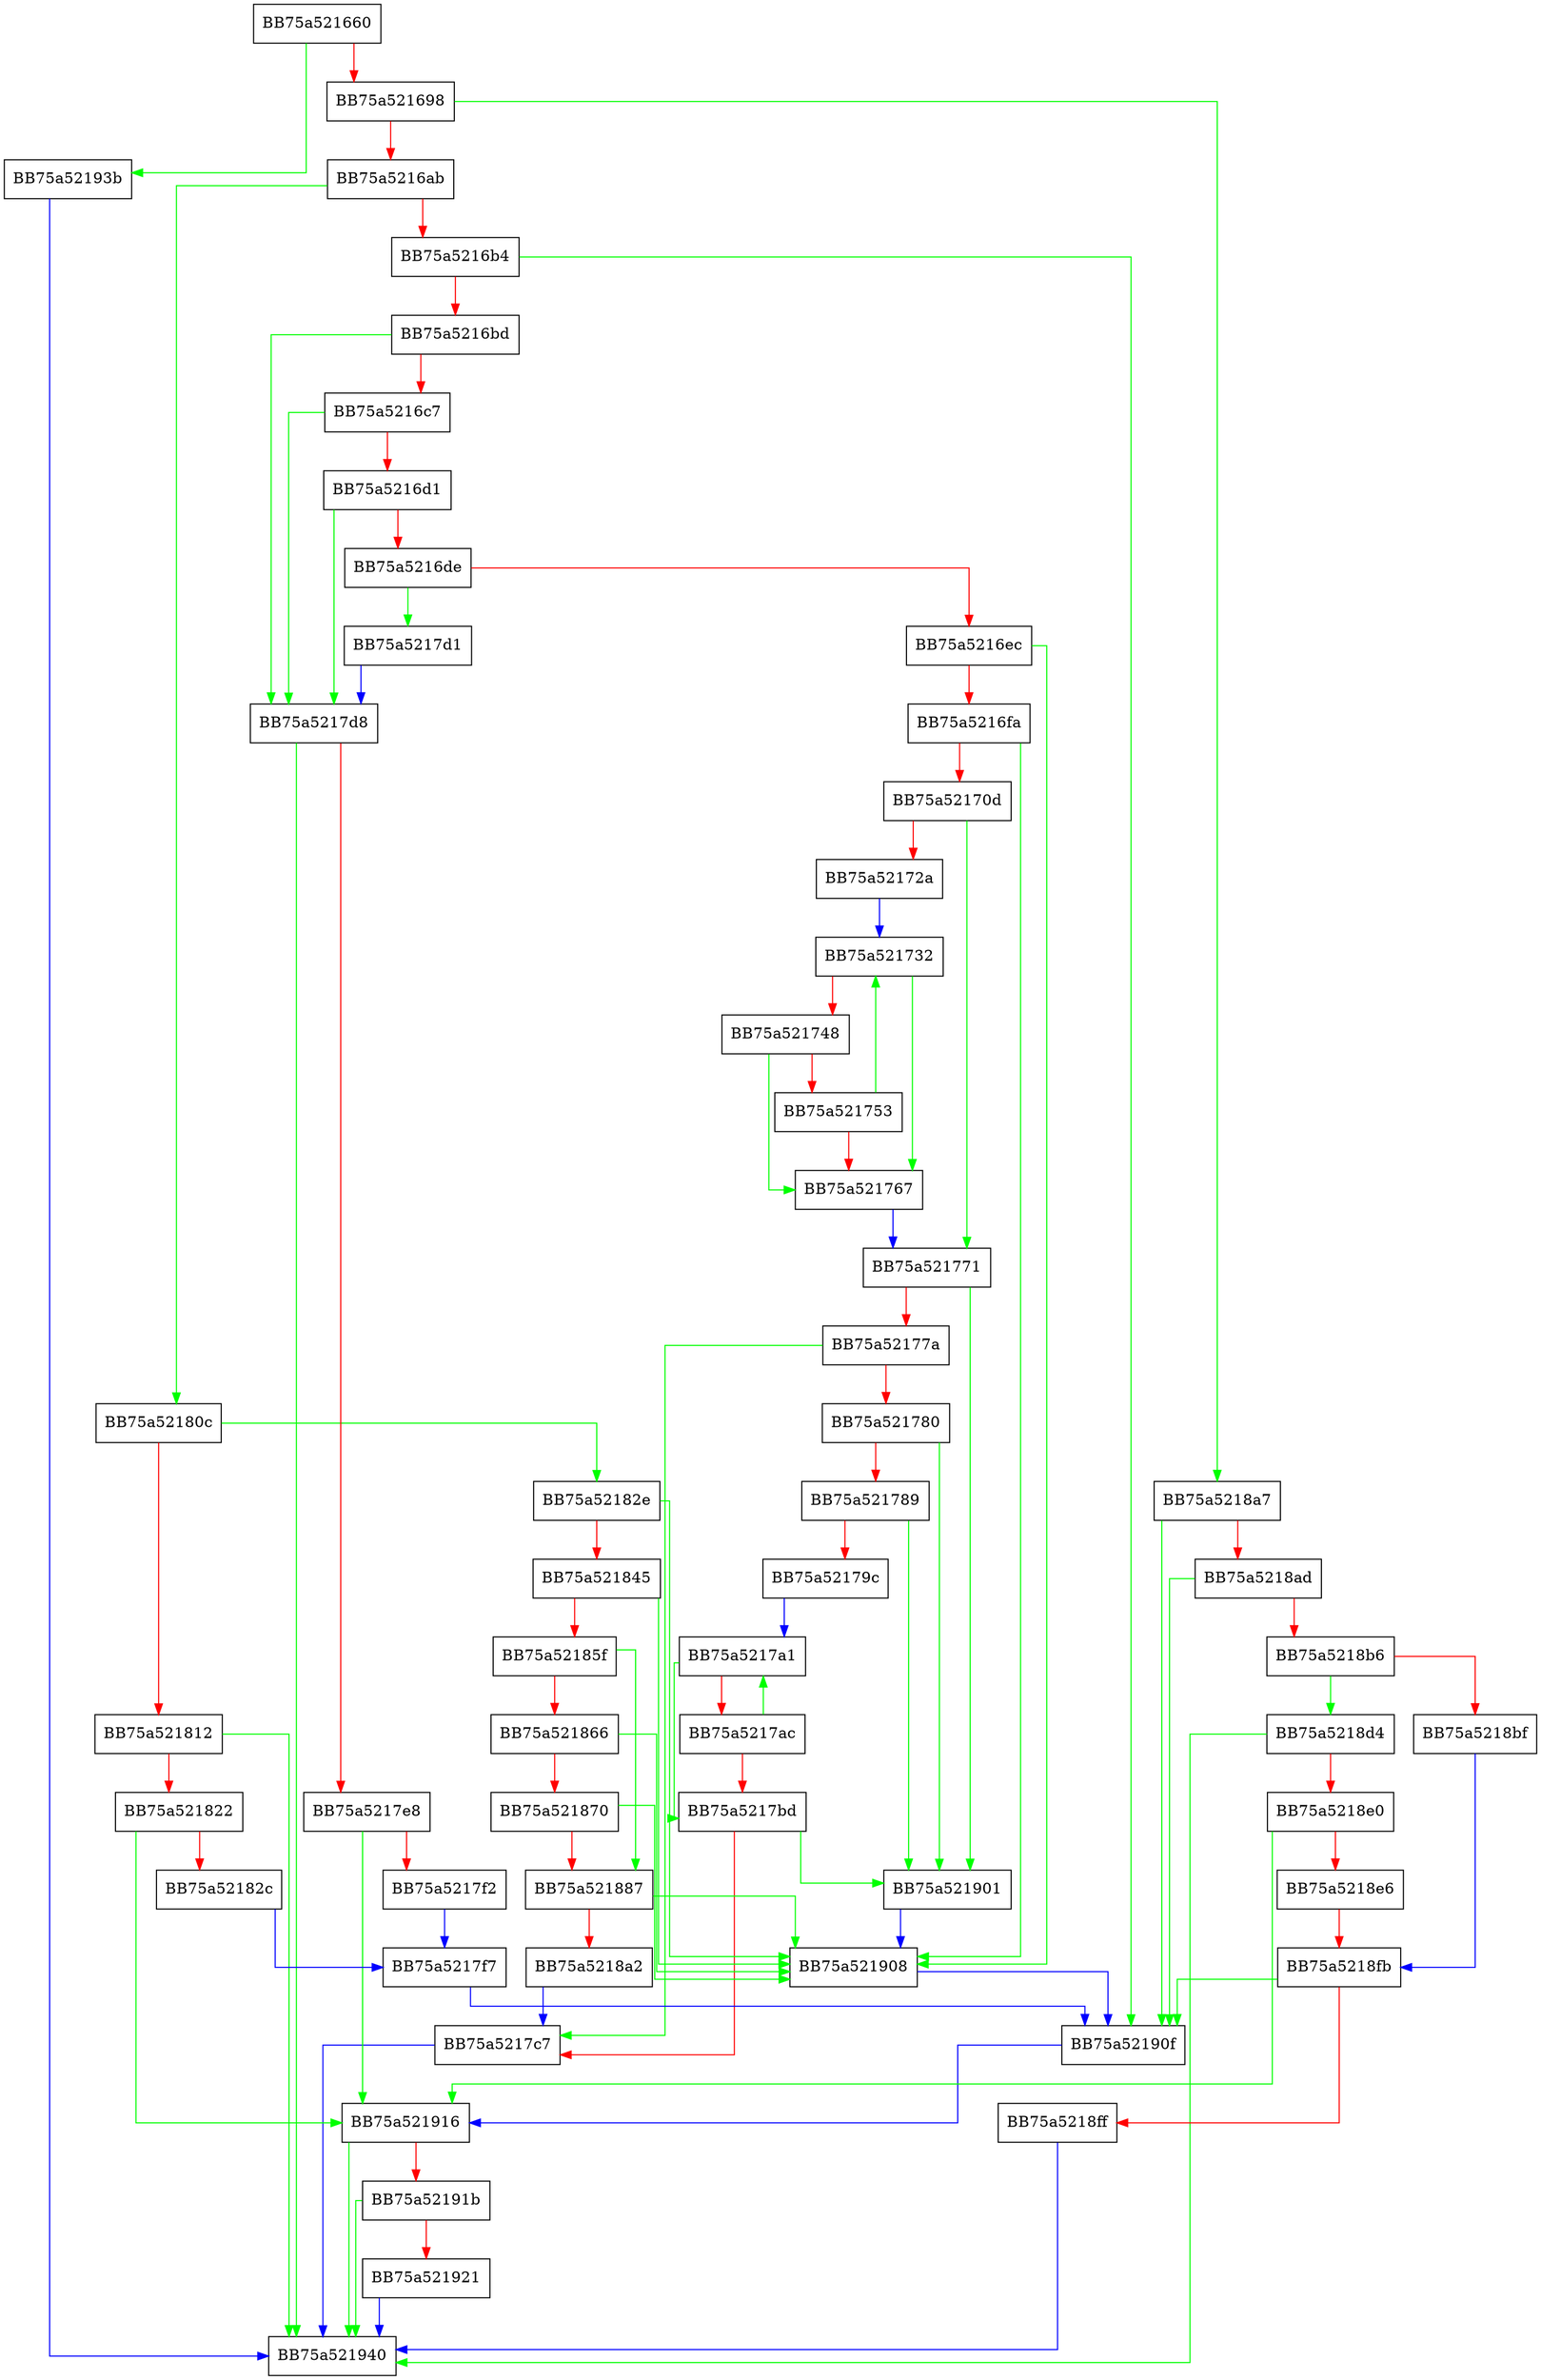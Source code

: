 digraph ReadChild {
  node [shape="box"];
  graph [splines=ortho];
  BB75a521660 -> BB75a52193b [color="green"];
  BB75a521660 -> BB75a521698 [color="red"];
  BB75a521698 -> BB75a5218a7 [color="green"];
  BB75a521698 -> BB75a5216ab [color="red"];
  BB75a5216ab -> BB75a52180c [color="green"];
  BB75a5216ab -> BB75a5216b4 [color="red"];
  BB75a5216b4 -> BB75a52190f [color="green"];
  BB75a5216b4 -> BB75a5216bd [color="red"];
  BB75a5216bd -> BB75a5217d8 [color="green"];
  BB75a5216bd -> BB75a5216c7 [color="red"];
  BB75a5216c7 -> BB75a5217d8 [color="green"];
  BB75a5216c7 -> BB75a5216d1 [color="red"];
  BB75a5216d1 -> BB75a5217d8 [color="green"];
  BB75a5216d1 -> BB75a5216de [color="red"];
  BB75a5216de -> BB75a5217d1 [color="green"];
  BB75a5216de -> BB75a5216ec [color="red"];
  BB75a5216ec -> BB75a521908 [color="green"];
  BB75a5216ec -> BB75a5216fa [color="red"];
  BB75a5216fa -> BB75a521908 [color="green"];
  BB75a5216fa -> BB75a52170d [color="red"];
  BB75a52170d -> BB75a521771 [color="green"];
  BB75a52170d -> BB75a52172a [color="red"];
  BB75a52172a -> BB75a521732 [color="blue"];
  BB75a521732 -> BB75a521767 [color="green"];
  BB75a521732 -> BB75a521748 [color="red"];
  BB75a521748 -> BB75a521767 [color="green"];
  BB75a521748 -> BB75a521753 [color="red"];
  BB75a521753 -> BB75a521732 [color="green"];
  BB75a521753 -> BB75a521767 [color="red"];
  BB75a521767 -> BB75a521771 [color="blue"];
  BB75a521771 -> BB75a521901 [color="green"];
  BB75a521771 -> BB75a52177a [color="red"];
  BB75a52177a -> BB75a5217c7 [color="green"];
  BB75a52177a -> BB75a521780 [color="red"];
  BB75a521780 -> BB75a521901 [color="green"];
  BB75a521780 -> BB75a521789 [color="red"];
  BB75a521789 -> BB75a521901 [color="green"];
  BB75a521789 -> BB75a52179c [color="red"];
  BB75a52179c -> BB75a5217a1 [color="blue"];
  BB75a5217a1 -> BB75a5217bd [color="green"];
  BB75a5217a1 -> BB75a5217ac [color="red"];
  BB75a5217ac -> BB75a5217a1 [color="green"];
  BB75a5217ac -> BB75a5217bd [color="red"];
  BB75a5217bd -> BB75a521901 [color="green"];
  BB75a5217bd -> BB75a5217c7 [color="red"];
  BB75a5217c7 -> BB75a521940 [color="blue"];
  BB75a5217d1 -> BB75a5217d8 [color="blue"];
  BB75a5217d8 -> BB75a521940 [color="green"];
  BB75a5217d8 -> BB75a5217e8 [color="red"];
  BB75a5217e8 -> BB75a521916 [color="green"];
  BB75a5217e8 -> BB75a5217f2 [color="red"];
  BB75a5217f2 -> BB75a5217f7 [color="blue"];
  BB75a5217f7 -> BB75a52190f [color="blue"];
  BB75a52180c -> BB75a52182e [color="green"];
  BB75a52180c -> BB75a521812 [color="red"];
  BB75a521812 -> BB75a521940 [color="green"];
  BB75a521812 -> BB75a521822 [color="red"];
  BB75a521822 -> BB75a521916 [color="green"];
  BB75a521822 -> BB75a52182c [color="red"];
  BB75a52182c -> BB75a5217f7 [color="blue"];
  BB75a52182e -> BB75a521908 [color="green"];
  BB75a52182e -> BB75a521845 [color="red"];
  BB75a521845 -> BB75a521908 [color="green"];
  BB75a521845 -> BB75a52185f [color="red"];
  BB75a52185f -> BB75a521887 [color="green"];
  BB75a52185f -> BB75a521866 [color="red"];
  BB75a521866 -> BB75a521908 [color="green"];
  BB75a521866 -> BB75a521870 [color="red"];
  BB75a521870 -> BB75a521908 [color="green"];
  BB75a521870 -> BB75a521887 [color="red"];
  BB75a521887 -> BB75a521908 [color="green"];
  BB75a521887 -> BB75a5218a2 [color="red"];
  BB75a5218a2 -> BB75a5217c7 [color="blue"];
  BB75a5218a7 -> BB75a52190f [color="green"];
  BB75a5218a7 -> BB75a5218ad [color="red"];
  BB75a5218ad -> BB75a52190f [color="green"];
  BB75a5218ad -> BB75a5218b6 [color="red"];
  BB75a5218b6 -> BB75a5218d4 [color="green"];
  BB75a5218b6 -> BB75a5218bf [color="red"];
  BB75a5218bf -> BB75a5218fb [color="blue"];
  BB75a5218d4 -> BB75a521940 [color="green"];
  BB75a5218d4 -> BB75a5218e0 [color="red"];
  BB75a5218e0 -> BB75a521916 [color="green"];
  BB75a5218e0 -> BB75a5218e6 [color="red"];
  BB75a5218e6 -> BB75a5218fb [color="red"];
  BB75a5218fb -> BB75a52190f [color="green"];
  BB75a5218fb -> BB75a5218ff [color="red"];
  BB75a5218ff -> BB75a521940 [color="blue"];
  BB75a521901 -> BB75a521908 [color="blue"];
  BB75a521908 -> BB75a52190f [color="blue"];
  BB75a52190f -> BB75a521916 [color="blue"];
  BB75a521916 -> BB75a521940 [color="green"];
  BB75a521916 -> BB75a52191b [color="red"];
  BB75a52191b -> BB75a521940 [color="green"];
  BB75a52191b -> BB75a521921 [color="red"];
  BB75a521921 -> BB75a521940 [color="blue"];
  BB75a52193b -> BB75a521940 [color="blue"];
}